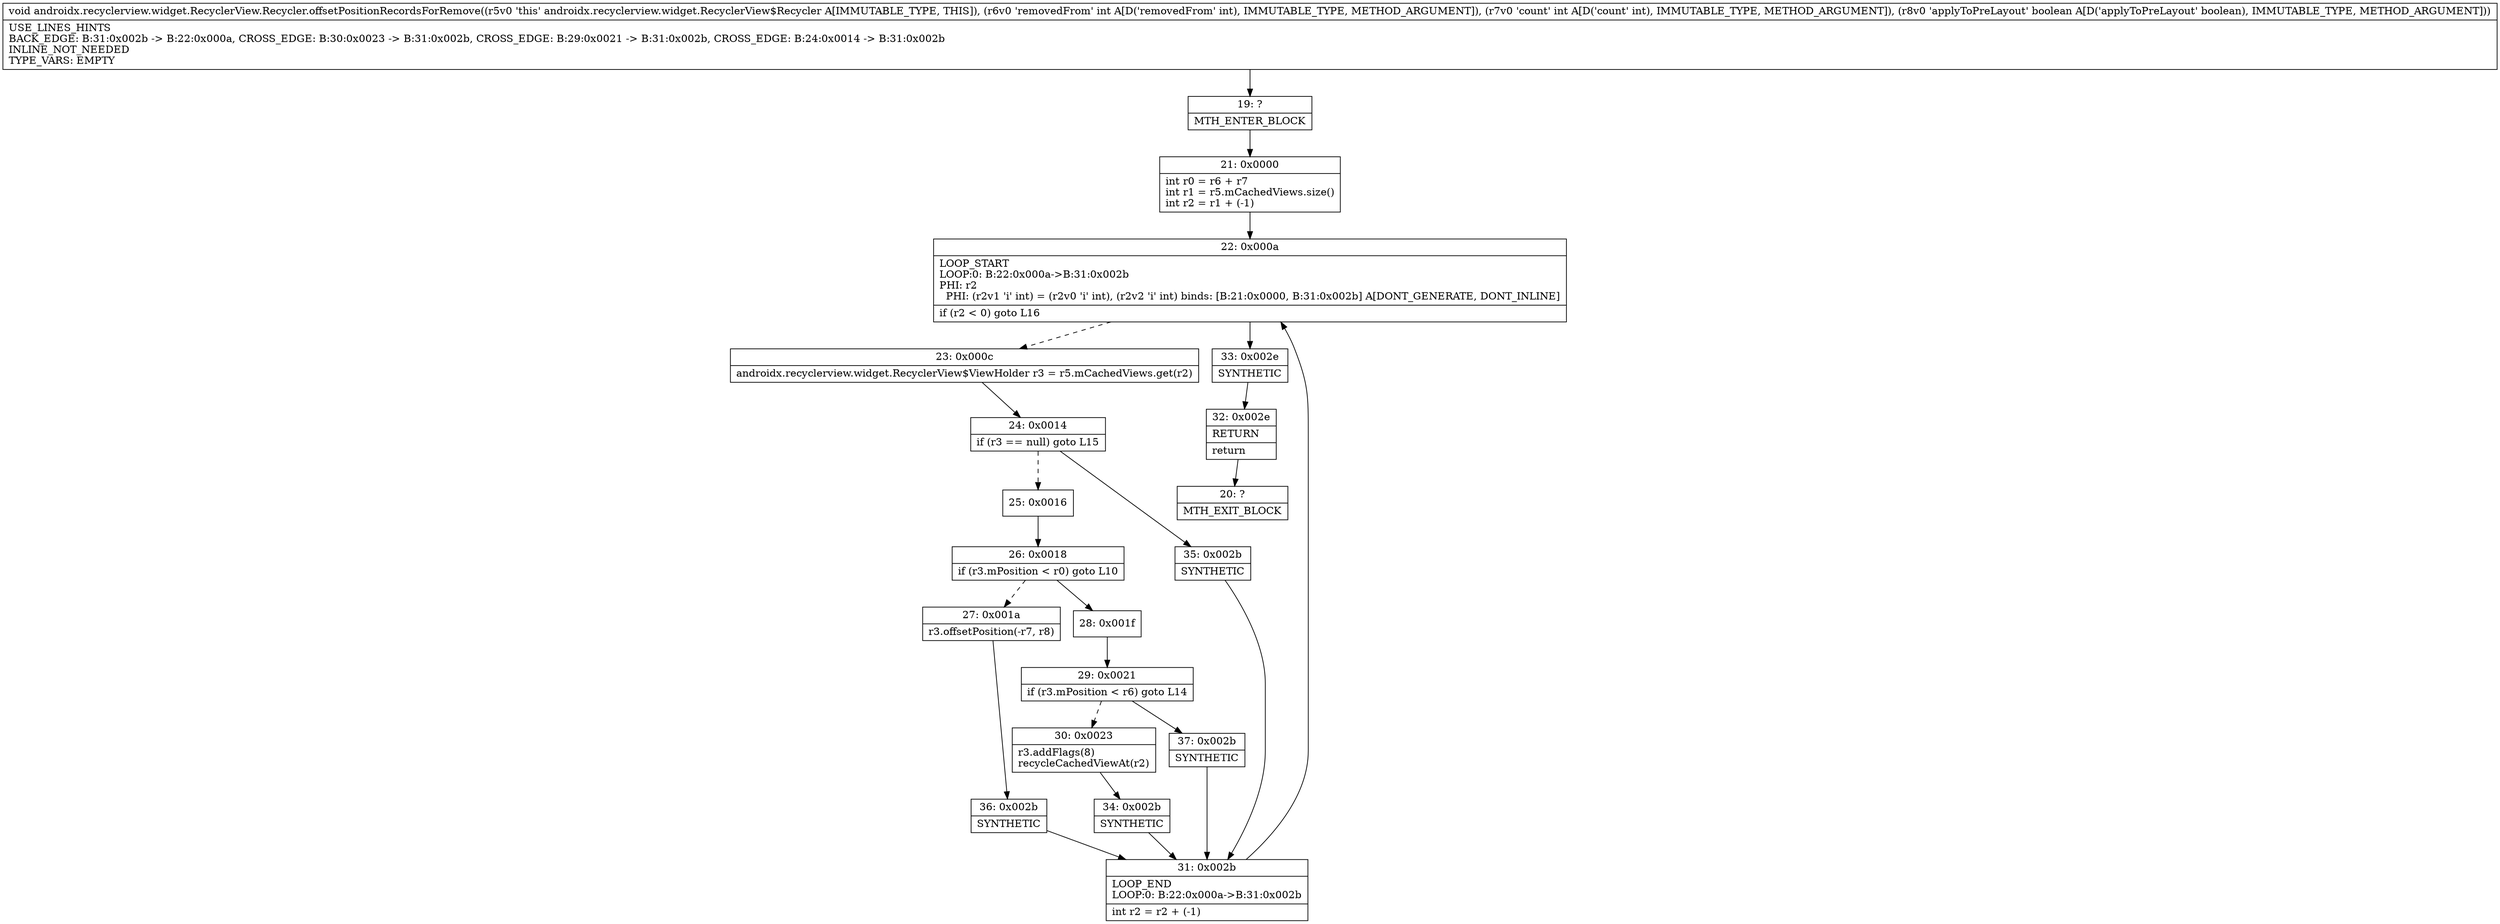digraph "CFG forandroidx.recyclerview.widget.RecyclerView.Recycler.offsetPositionRecordsForRemove(IIZ)V" {
Node_19 [shape=record,label="{19\:\ ?|MTH_ENTER_BLOCK\l}"];
Node_21 [shape=record,label="{21\:\ 0x0000|int r0 = r6 + r7\lint r1 = r5.mCachedViews.size()\lint r2 = r1 + (\-1)\l}"];
Node_22 [shape=record,label="{22\:\ 0x000a|LOOP_START\lLOOP:0: B:22:0x000a\-\>B:31:0x002b\lPHI: r2 \l  PHI: (r2v1 'i' int) = (r2v0 'i' int), (r2v2 'i' int) binds: [B:21:0x0000, B:31:0x002b] A[DONT_GENERATE, DONT_INLINE]\l|if (r2 \< 0) goto L16\l}"];
Node_23 [shape=record,label="{23\:\ 0x000c|androidx.recyclerview.widget.RecyclerView$ViewHolder r3 = r5.mCachedViews.get(r2)\l}"];
Node_24 [shape=record,label="{24\:\ 0x0014|if (r3 == null) goto L15\l}"];
Node_25 [shape=record,label="{25\:\ 0x0016}"];
Node_26 [shape=record,label="{26\:\ 0x0018|if (r3.mPosition \< r0) goto L10\l}"];
Node_27 [shape=record,label="{27\:\ 0x001a|r3.offsetPosition(\-r7, r8)\l}"];
Node_36 [shape=record,label="{36\:\ 0x002b|SYNTHETIC\l}"];
Node_31 [shape=record,label="{31\:\ 0x002b|LOOP_END\lLOOP:0: B:22:0x000a\-\>B:31:0x002b\l|int r2 = r2 + (\-1)\l}"];
Node_28 [shape=record,label="{28\:\ 0x001f}"];
Node_29 [shape=record,label="{29\:\ 0x0021|if (r3.mPosition \< r6) goto L14\l}"];
Node_30 [shape=record,label="{30\:\ 0x0023|r3.addFlags(8)\lrecycleCachedViewAt(r2)\l}"];
Node_34 [shape=record,label="{34\:\ 0x002b|SYNTHETIC\l}"];
Node_37 [shape=record,label="{37\:\ 0x002b|SYNTHETIC\l}"];
Node_35 [shape=record,label="{35\:\ 0x002b|SYNTHETIC\l}"];
Node_33 [shape=record,label="{33\:\ 0x002e|SYNTHETIC\l}"];
Node_32 [shape=record,label="{32\:\ 0x002e|RETURN\l|return\l}"];
Node_20 [shape=record,label="{20\:\ ?|MTH_EXIT_BLOCK\l}"];
MethodNode[shape=record,label="{void androidx.recyclerview.widget.RecyclerView.Recycler.offsetPositionRecordsForRemove((r5v0 'this' androidx.recyclerview.widget.RecyclerView$Recycler A[IMMUTABLE_TYPE, THIS]), (r6v0 'removedFrom' int A[D('removedFrom' int), IMMUTABLE_TYPE, METHOD_ARGUMENT]), (r7v0 'count' int A[D('count' int), IMMUTABLE_TYPE, METHOD_ARGUMENT]), (r8v0 'applyToPreLayout' boolean A[D('applyToPreLayout' boolean), IMMUTABLE_TYPE, METHOD_ARGUMENT]))  | USE_LINES_HINTS\lBACK_EDGE: B:31:0x002b \-\> B:22:0x000a, CROSS_EDGE: B:30:0x0023 \-\> B:31:0x002b, CROSS_EDGE: B:29:0x0021 \-\> B:31:0x002b, CROSS_EDGE: B:24:0x0014 \-\> B:31:0x002b\lINLINE_NOT_NEEDED\lTYPE_VARS: EMPTY\l}"];
MethodNode -> Node_19;Node_19 -> Node_21;
Node_21 -> Node_22;
Node_22 -> Node_23[style=dashed];
Node_22 -> Node_33;
Node_23 -> Node_24;
Node_24 -> Node_25[style=dashed];
Node_24 -> Node_35;
Node_25 -> Node_26;
Node_26 -> Node_27[style=dashed];
Node_26 -> Node_28;
Node_27 -> Node_36;
Node_36 -> Node_31;
Node_31 -> Node_22;
Node_28 -> Node_29;
Node_29 -> Node_30[style=dashed];
Node_29 -> Node_37;
Node_30 -> Node_34;
Node_34 -> Node_31;
Node_37 -> Node_31;
Node_35 -> Node_31;
Node_33 -> Node_32;
Node_32 -> Node_20;
}

